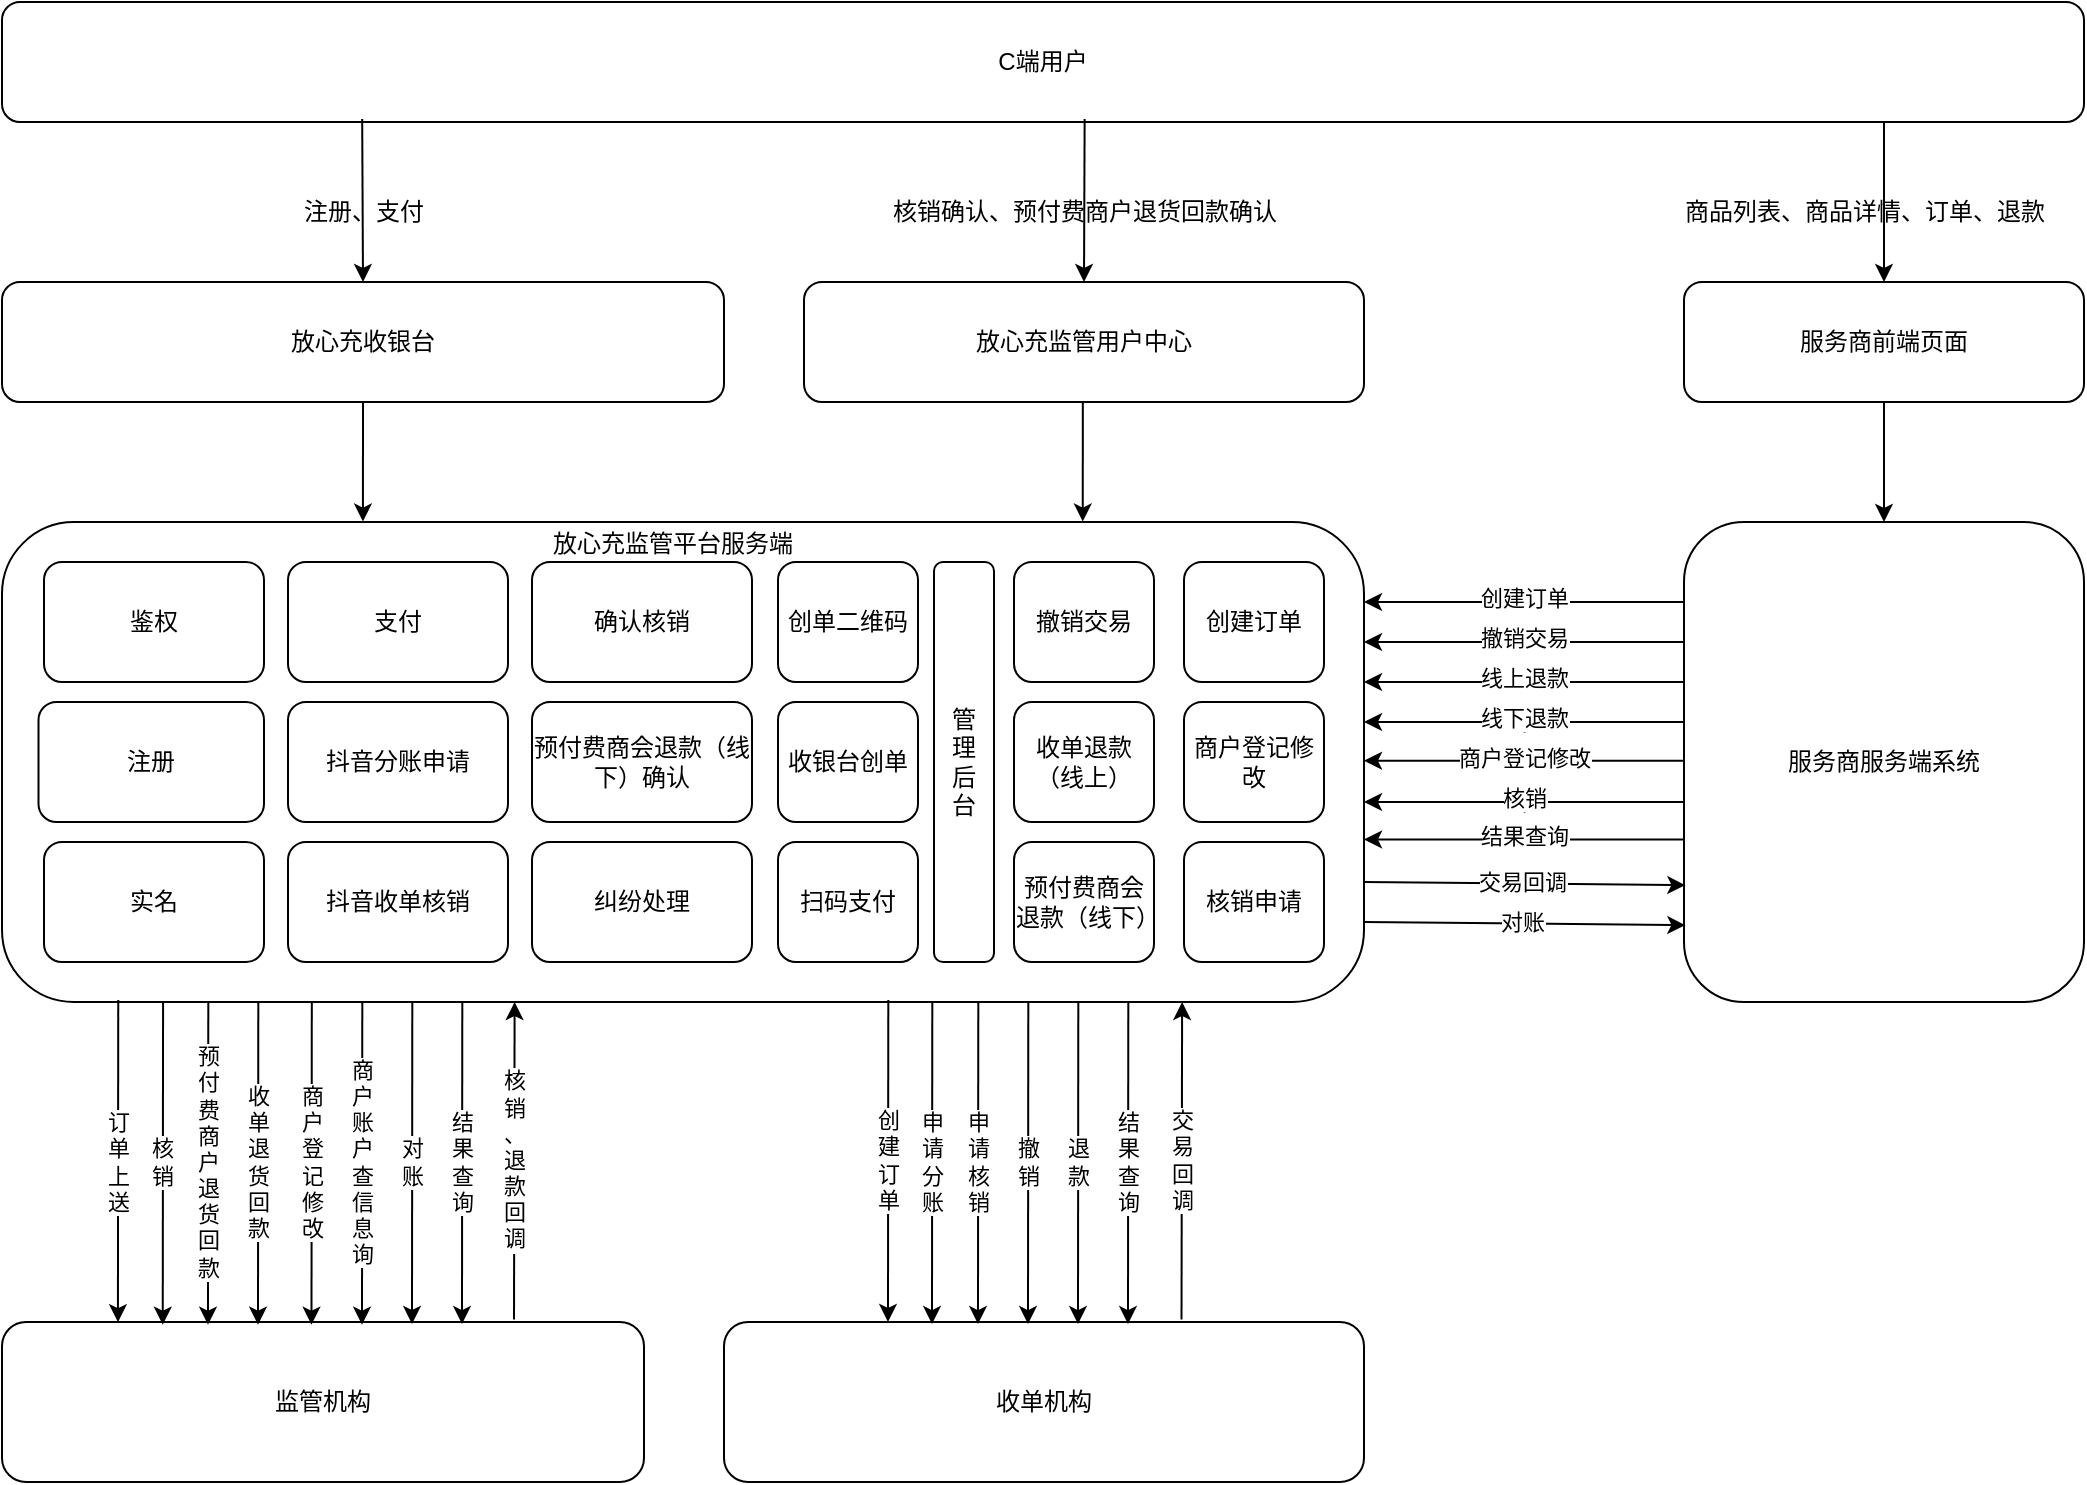 <mxfile version="20.3.1" type="github">
  <diagram id="WAEQ9xs4csQEL-PWOu6K" name="架构图">
    <mxGraphModel dx="1174" dy="615" grid="1" gridSize="10" guides="1" tooltips="1" connect="1" arrows="1" fold="1" page="1" pageScale="1" pageWidth="827" pageHeight="1169" math="0" shadow="0">
      <root>
        <mxCell id="0" />
        <mxCell id="1" parent="0" />
        <mxCell id="zPZvmB452a-3w2U6dylG-1" value="C端用户" style="rounded=1;whiteSpace=wrap;html=1;" vertex="1" parent="1">
          <mxGeometry x="79" y="20" width="1041" height="60" as="geometry" />
        </mxCell>
        <mxCell id="zPZvmB452a-3w2U6dylG-2" value="放心充收银台" style="rounded=1;whiteSpace=wrap;html=1;" vertex="1" parent="1">
          <mxGeometry x="79" y="160" width="361" height="60" as="geometry" />
        </mxCell>
        <mxCell id="zPZvmB452a-3w2U6dylG-4" value="注册、支付" style="text;html=1;strokeColor=none;fillColor=none;align=center;verticalAlign=middle;whiteSpace=wrap;rounded=0;" vertex="1" parent="1">
          <mxGeometry x="224.5" y="110" width="70" height="30" as="geometry" />
        </mxCell>
        <mxCell id="zPZvmB452a-3w2U6dylG-9" value="放心充监管用户中心" style="rounded=1;whiteSpace=wrap;html=1;" vertex="1" parent="1">
          <mxGeometry x="480" y="160" width="280" height="60" as="geometry" />
        </mxCell>
        <mxCell id="zPZvmB452a-3w2U6dylG-26" value="" style="edgeStyle=orthogonalEdgeStyle;rounded=0;orthogonalLoop=1;jettySize=auto;html=1;" edge="1" parent="1" source="zPZvmB452a-3w2U6dylG-10" target="zPZvmB452a-3w2U6dylG-24">
          <mxGeometry relative="1" as="geometry" />
        </mxCell>
        <mxCell id="zPZvmB452a-3w2U6dylG-10" value="服务商前端页面" style="rounded=1;whiteSpace=wrap;html=1;" vertex="1" parent="1">
          <mxGeometry x="920" y="160" width="200" height="60" as="geometry" />
        </mxCell>
        <mxCell id="zPZvmB452a-3w2U6dylG-11" value="" style="endArrow=classic;html=1;rounded=0;entryX=0.5;entryY=0;entryDx=0;entryDy=0;exitX=0.173;exitY=0.975;exitDx=0;exitDy=0;exitPerimeter=0;" edge="1" parent="1" source="zPZvmB452a-3w2U6dylG-1" target="zPZvmB452a-3w2U6dylG-2">
          <mxGeometry width="50" height="50" relative="1" as="geometry">
            <mxPoint x="260" y="100" as="sourcePoint" />
            <mxPoint x="440" y="180" as="targetPoint" />
          </mxGeometry>
        </mxCell>
        <mxCell id="zPZvmB452a-3w2U6dylG-12" value="&lt;span style=&quot;&quot;&gt;核销确认、预付费商户退货回款确认&lt;/span&gt;" style="text;html=1;align=center;verticalAlign=middle;resizable=0;points=[];autosize=1;strokeColor=none;fillColor=none;" vertex="1" parent="1">
          <mxGeometry x="510" y="110" width="220" height="30" as="geometry" />
        </mxCell>
        <mxCell id="zPZvmB452a-3w2U6dylG-13" value="" style="endArrow=classic;html=1;rounded=0;exitX=0.52;exitY=0.975;exitDx=0;exitDy=0;entryX=0.5;entryY=0;entryDx=0;entryDy=0;exitPerimeter=0;" edge="1" parent="1" source="zPZvmB452a-3w2U6dylG-1" target="zPZvmB452a-3w2U6dylG-9">
          <mxGeometry width="50" height="50" relative="1" as="geometry">
            <mxPoint x="390" y="230" as="sourcePoint" />
            <mxPoint x="440" y="180" as="targetPoint" />
          </mxGeometry>
        </mxCell>
        <mxCell id="zPZvmB452a-3w2U6dylG-14" value="" style="endArrow=classic;html=1;rounded=0;entryX=0.5;entryY=0;entryDx=0;entryDy=0;" edge="1" parent="1" target="zPZvmB452a-3w2U6dylG-10">
          <mxGeometry width="50" height="50" relative="1" as="geometry">
            <mxPoint x="1020" y="80" as="sourcePoint" />
            <mxPoint x="610" y="120" as="targetPoint" />
          </mxGeometry>
        </mxCell>
        <mxCell id="zPZvmB452a-3w2U6dylG-15" value="商品列表、商品详情、订单、退款" style="text;html=1;align=center;verticalAlign=middle;resizable=0;points=[];autosize=1;strokeColor=none;fillColor=none;" vertex="1" parent="1">
          <mxGeometry x="910" y="110" width="200" height="30" as="geometry" />
        </mxCell>
        <mxCell id="zPZvmB452a-3w2U6dylG-16" value="" style="rounded=1;whiteSpace=wrap;html=1;" vertex="1" parent="1">
          <mxGeometry x="79" y="280" width="681" height="240" as="geometry" />
        </mxCell>
        <mxCell id="zPZvmB452a-3w2U6dylG-22" value="创建订单" style="rounded=1;whiteSpace=wrap;html=1;" vertex="1" parent="1">
          <mxGeometry x="670" y="300" width="70" height="60" as="geometry" />
        </mxCell>
        <mxCell id="zPZvmB452a-3w2U6dylG-23" value="鉴权" style="rounded=1;whiteSpace=wrap;html=1;" vertex="1" parent="1">
          <mxGeometry x="100" y="300" width="110" height="60" as="geometry" />
        </mxCell>
        <mxCell id="zPZvmB452a-3w2U6dylG-24" value="服务商服务端系统" style="rounded=1;whiteSpace=wrap;html=1;" vertex="1" parent="1">
          <mxGeometry x="920" y="280" width="200" height="240" as="geometry" />
        </mxCell>
        <mxCell id="zPZvmB452a-3w2U6dylG-25" value="" style="endArrow=classic;html=1;rounded=0;" edge="1" parent="1">
          <mxGeometry width="50" height="50" relative="1" as="geometry">
            <mxPoint x="920" y="320" as="sourcePoint" />
            <mxPoint x="760" y="320" as="targetPoint" />
          </mxGeometry>
        </mxCell>
        <mxCell id="zPZvmB452a-3w2U6dylG-28" value="创建订单" style="edgeLabel;html=1;align=center;verticalAlign=middle;resizable=0;points=[];" vertex="1" connectable="0" parent="zPZvmB452a-3w2U6dylG-25">
          <mxGeometry x="0.35" y="-2" relative="1" as="geometry">
            <mxPoint x="28" as="offset" />
          </mxGeometry>
        </mxCell>
        <mxCell id="zPZvmB452a-3w2U6dylG-27" value="" style="endArrow=classic;html=1;rounded=0;exitX=0.999;exitY=0.16;exitDx=0;exitDy=0;exitPerimeter=0;" edge="1" parent="1">
          <mxGeometry width="50" height="50" relative="1" as="geometry">
            <mxPoint x="759.999" y="460.0" as="sourcePoint" />
            <mxPoint x="920.68" y="461.6" as="targetPoint" />
          </mxGeometry>
        </mxCell>
        <mxCell id="zPZvmB452a-3w2U6dylG-40" value="交易回调" style="edgeLabel;html=1;align=center;verticalAlign=middle;resizable=0;points=[];" vertex="1" connectable="0" parent="zPZvmB452a-3w2U6dylG-27">
          <mxGeometry x="-0.477" y="1" relative="1" as="geometry">
            <mxPoint x="37" as="offset" />
          </mxGeometry>
        </mxCell>
        <mxCell id="zPZvmB452a-3w2U6dylG-29" value="" style="endArrow=classic;html=1;rounded=0;" edge="1" parent="1">
          <mxGeometry width="50" height="50" relative="1" as="geometry">
            <mxPoint x="920" y="340" as="sourcePoint" />
            <mxPoint x="760" y="340" as="targetPoint" />
          </mxGeometry>
        </mxCell>
        <mxCell id="zPZvmB452a-3w2U6dylG-30" value="撤销交易" style="edgeLabel;html=1;align=center;verticalAlign=middle;resizable=0;points=[];" vertex="1" connectable="0" parent="zPZvmB452a-3w2U6dylG-29">
          <mxGeometry x="0.35" y="-2" relative="1" as="geometry">
            <mxPoint x="28" as="offset" />
          </mxGeometry>
        </mxCell>
        <mxCell id="zPZvmB452a-3w2U6dylG-31" value="" style="endArrow=classic;html=1;rounded=0;" edge="1" parent="1">
          <mxGeometry width="50" height="50" relative="1" as="geometry">
            <mxPoint x="920" y="360" as="sourcePoint" />
            <mxPoint x="760" y="360" as="targetPoint" />
          </mxGeometry>
        </mxCell>
        <mxCell id="zPZvmB452a-3w2U6dylG-32" value="线上退款" style="edgeLabel;html=1;align=center;verticalAlign=middle;resizable=0;points=[];" vertex="1" connectable="0" parent="zPZvmB452a-3w2U6dylG-31">
          <mxGeometry x="0.35" y="-2" relative="1" as="geometry">
            <mxPoint x="28" as="offset" />
          </mxGeometry>
        </mxCell>
        <mxCell id="zPZvmB452a-3w2U6dylG-33" value="下" style="endArrow=classic;html=1;rounded=0;" edge="1" parent="1">
          <mxGeometry width="50" height="50" relative="1" as="geometry">
            <mxPoint x="920" y="380" as="sourcePoint" />
            <mxPoint x="760" y="380" as="targetPoint" />
          </mxGeometry>
        </mxCell>
        <mxCell id="zPZvmB452a-3w2U6dylG-34" value="线下退款" style="edgeLabel;html=1;align=center;verticalAlign=middle;resizable=0;points=[];" vertex="1" connectable="0" parent="zPZvmB452a-3w2U6dylG-33">
          <mxGeometry x="0.35" y="-2" relative="1" as="geometry">
            <mxPoint x="28" as="offset" />
          </mxGeometry>
        </mxCell>
        <mxCell id="zPZvmB452a-3w2U6dylG-36" value="下" style="endArrow=classic;html=1;rounded=0;" edge="1" parent="1">
          <mxGeometry width="50" height="50" relative="1" as="geometry">
            <mxPoint x="920" y="399.38" as="sourcePoint" />
            <mxPoint x="760" y="399.38" as="targetPoint" />
          </mxGeometry>
        </mxCell>
        <mxCell id="zPZvmB452a-3w2U6dylG-37" value="商户登记修改" style="edgeLabel;html=1;align=center;verticalAlign=middle;resizable=0;points=[];" vertex="1" connectable="0" parent="zPZvmB452a-3w2U6dylG-36">
          <mxGeometry x="0.35" y="-2" relative="1" as="geometry">
            <mxPoint x="28" as="offset" />
          </mxGeometry>
        </mxCell>
        <mxCell id="zPZvmB452a-3w2U6dylG-38" value="下" style="endArrow=classic;html=1;rounded=0;" edge="1" parent="1">
          <mxGeometry width="50" height="50" relative="1" as="geometry">
            <mxPoint x="920" y="420.0" as="sourcePoint" />
            <mxPoint x="760" y="420.0" as="targetPoint" />
          </mxGeometry>
        </mxCell>
        <mxCell id="zPZvmB452a-3w2U6dylG-39" value="核销" style="edgeLabel;html=1;align=center;verticalAlign=middle;resizable=0;points=[];" vertex="1" connectable="0" parent="zPZvmB452a-3w2U6dylG-38">
          <mxGeometry x="0.35" y="-2" relative="1" as="geometry">
            <mxPoint x="28" as="offset" />
          </mxGeometry>
        </mxCell>
        <mxCell id="zPZvmB452a-3w2U6dylG-43" value="" style="endArrow=classic;html=1;rounded=0;exitX=0.999;exitY=0.16;exitDx=0;exitDy=0;exitPerimeter=0;" edge="1" parent="1">
          <mxGeometry width="50" height="50" relative="1" as="geometry">
            <mxPoint x="759.999" y="480" as="sourcePoint" />
            <mxPoint x="920.68" y="481.6" as="targetPoint" />
          </mxGeometry>
        </mxCell>
        <mxCell id="zPZvmB452a-3w2U6dylG-44" value="对账" style="edgeLabel;html=1;align=center;verticalAlign=middle;resizable=0;points=[];" vertex="1" connectable="0" parent="zPZvmB452a-3w2U6dylG-43">
          <mxGeometry x="-0.477" y="1" relative="1" as="geometry">
            <mxPoint x="37" as="offset" />
          </mxGeometry>
        </mxCell>
        <mxCell id="zPZvmB452a-3w2U6dylG-45" value="监管机构" style="rounded=1;whiteSpace=wrap;html=1;" vertex="1" parent="1">
          <mxGeometry x="79" y="680" width="321" height="80" as="geometry" />
        </mxCell>
        <mxCell id="zPZvmB452a-3w2U6dylG-46" value="收单机构" style="rounded=1;whiteSpace=wrap;html=1;" vertex="1" parent="1">
          <mxGeometry x="440" y="680" width="320" height="80" as="geometry" />
        </mxCell>
        <mxCell id="zPZvmB452a-3w2U6dylG-47" value="注册" style="rounded=1;whiteSpace=wrap;html=1;" vertex="1" parent="1">
          <mxGeometry x="97.25" y="370" width="112.75" height="60" as="geometry" />
        </mxCell>
        <mxCell id="zPZvmB452a-3w2U6dylG-48" value="实名" style="rounded=1;whiteSpace=wrap;html=1;" vertex="1" parent="1">
          <mxGeometry x="100" y="440" width="110" height="60" as="geometry" />
        </mxCell>
        <mxCell id="zPZvmB452a-3w2U6dylG-49" value="支付" style="rounded=1;whiteSpace=wrap;html=1;" vertex="1" parent="1">
          <mxGeometry x="222" y="300" width="110" height="60" as="geometry" />
        </mxCell>
        <mxCell id="zPZvmB452a-3w2U6dylG-50" value="撤销交易" style="rounded=1;whiteSpace=wrap;html=1;" vertex="1" parent="1">
          <mxGeometry x="585" y="300" width="70" height="60" as="geometry" />
        </mxCell>
        <mxCell id="zPZvmB452a-3w2U6dylG-51" value="收单退款（线上）" style="rounded=1;whiteSpace=wrap;html=1;" vertex="1" parent="1">
          <mxGeometry x="585" y="370" width="70" height="60" as="geometry" />
        </mxCell>
        <mxCell id="zPZvmB452a-3w2U6dylG-52" value="预付费商会退款（线下）" style="rounded=1;whiteSpace=wrap;html=1;" vertex="1" parent="1">
          <mxGeometry x="585" y="440" width="70" height="60" as="geometry" />
        </mxCell>
        <mxCell id="zPZvmB452a-3w2U6dylG-53" value="商户登记修改" style="rounded=1;whiteSpace=wrap;html=1;" vertex="1" parent="1">
          <mxGeometry x="670" y="370" width="70" height="60" as="geometry" />
        </mxCell>
        <mxCell id="zPZvmB452a-3w2U6dylG-54" value="核销申请" style="rounded=1;whiteSpace=wrap;html=1;" vertex="1" parent="1">
          <mxGeometry x="670" y="440" width="70" height="60" as="geometry" />
        </mxCell>
        <mxCell id="zPZvmB452a-3w2U6dylG-55" value="确认核销" style="rounded=1;whiteSpace=wrap;html=1;" vertex="1" parent="1">
          <mxGeometry x="344" y="300" width="110" height="60" as="geometry" />
        </mxCell>
        <mxCell id="zPZvmB452a-3w2U6dylG-56" value="放心充监管平台服务端" style="text;html=1;align=center;verticalAlign=middle;resizable=0;points=[];autosize=1;strokeColor=none;fillColor=none;" vertex="1" parent="1">
          <mxGeometry x="344" y="276" width="140" height="30" as="geometry" />
        </mxCell>
        <mxCell id="zPZvmB452a-3w2U6dylG-57" value="预付费商会退款（线下）确认" style="rounded=1;whiteSpace=wrap;html=1;" vertex="1" parent="1">
          <mxGeometry x="344" y="370" width="110" height="60" as="geometry" />
        </mxCell>
        <mxCell id="zPZvmB452a-3w2U6dylG-58" value="订&lt;br&gt;单&lt;br&gt;上&lt;br&gt;送" style="endArrow=classic;html=1;rounded=0;exitX=0.078;exitY=0.996;exitDx=0;exitDy=0;exitPerimeter=0;entryX=0.165;entryY=0.001;entryDx=0;entryDy=0;entryPerimeter=0;" edge="1" parent="1">
          <mxGeometry width="50" height="50" relative="1" as="geometry">
            <mxPoint x="137.118" y="519.04" as="sourcePoint" />
            <mxPoint x="136.965" y="680.08" as="targetPoint" />
          </mxGeometry>
        </mxCell>
        <mxCell id="zPZvmB452a-3w2U6dylG-60" value="核&lt;br&gt;销" style="endArrow=classic;html=1;rounded=0;exitX=0.078;exitY=0.996;exitDx=0;exitDy=0;exitPerimeter=0;entryX=0.165;entryY=0.001;entryDx=0;entryDy=0;entryPerimeter=0;" edge="1" parent="1">
          <mxGeometry width="50" height="50" relative="1" as="geometry">
            <mxPoint x="159.528" y="520" as="sourcePoint" />
            <mxPoint x="159.375" y="681.36" as="targetPoint" />
          </mxGeometry>
        </mxCell>
        <mxCell id="zPZvmB452a-3w2U6dylG-61" value="预&lt;br&gt;付&lt;br&gt;费&lt;br&gt;商&lt;br&gt;户&lt;br&gt;退&lt;br&gt;货&lt;br&gt;回&lt;br&gt;款" style="endArrow=classic;html=1;rounded=0;exitX=0.078;exitY=0.996;exitDx=0;exitDy=0;exitPerimeter=0;entryX=0.165;entryY=0.001;entryDx=0;entryDy=0;entryPerimeter=0;" edge="1" parent="1">
          <mxGeometry width="50" height="50" relative="1" as="geometry">
            <mxPoint x="182.148" y="520" as="sourcePoint" />
            <mxPoint x="181.995" y="681.36" as="targetPoint" />
          </mxGeometry>
        </mxCell>
        <mxCell id="zPZvmB452a-3w2U6dylG-62" value="收&lt;br&gt;单&lt;br&gt;退&lt;br&gt;货&lt;br&gt;回&lt;br&gt;款" style="endArrow=classic;html=1;rounded=0;exitX=0.078;exitY=0.996;exitDx=0;exitDy=0;exitPerimeter=0;entryX=0.165;entryY=0.001;entryDx=0;entryDy=0;entryPerimeter=0;" edge="1" parent="1">
          <mxGeometry width="50" height="50" relative="1" as="geometry">
            <mxPoint x="207.148" y="520" as="sourcePoint" />
            <mxPoint x="206.995" y="681.36" as="targetPoint" />
          </mxGeometry>
        </mxCell>
        <mxCell id="zPZvmB452a-3w2U6dylG-63" value="商&lt;br&gt;户&lt;br&gt;登&lt;br&gt;记&lt;br&gt;修&lt;br&gt;改" style="endArrow=classic;html=1;rounded=0;exitX=0.078;exitY=0.996;exitDx=0;exitDy=0;exitPerimeter=0;entryX=0.165;entryY=0.001;entryDx=0;entryDy=0;entryPerimeter=0;" edge="1" parent="1">
          <mxGeometry width="50" height="50" relative="1" as="geometry">
            <mxPoint x="233.898" y="520" as="sourcePoint" />
            <mxPoint x="233.745" y="681.36" as="targetPoint" />
          </mxGeometry>
        </mxCell>
        <mxCell id="zPZvmB452a-3w2U6dylG-64" value="商&lt;br&gt;户&lt;br&gt;账&lt;br&gt;户&lt;br&gt;查&lt;br&gt;信&lt;br&gt;息&lt;br&gt;询" style="endArrow=classic;html=1;rounded=0;exitX=0.078;exitY=0.996;exitDx=0;exitDy=0;exitPerimeter=0;entryX=0.165;entryY=0.001;entryDx=0;entryDy=0;entryPerimeter=0;" edge="1" parent="1">
          <mxGeometry width="50" height="50" relative="1" as="geometry">
            <mxPoint x="259.148" y="520" as="sourcePoint" />
            <mxPoint x="258.995" y="681.36" as="targetPoint" />
          </mxGeometry>
        </mxCell>
        <mxCell id="zPZvmB452a-3w2U6dylG-65" value="对&lt;br&gt;账" style="endArrow=classic;html=1;rounded=0;exitX=0.078;exitY=0.996;exitDx=0;exitDy=0;exitPerimeter=0;entryX=0.165;entryY=0.001;entryDx=0;entryDy=0;entryPerimeter=0;" edge="1" parent="1">
          <mxGeometry width="50" height="50" relative="1" as="geometry">
            <mxPoint x="284.148" y="519.64" as="sourcePoint" />
            <mxPoint x="283.995" y="681.0" as="targetPoint" />
          </mxGeometry>
        </mxCell>
        <mxCell id="zPZvmB452a-3w2U6dylG-68" value="核&lt;br&gt;销&lt;br&gt;、&lt;br&gt;退&lt;br&gt;款&lt;br&gt;回&lt;br&gt;调" style="endArrow=classic;html=1;rounded=0;exitX=0.714;exitY=-0.002;exitDx=0;exitDy=0;exitPerimeter=0;entryX=0.337;entryY=1.002;entryDx=0;entryDy=0;entryPerimeter=0;" edge="1" parent="1">
          <mxGeometry width="50" height="50" relative="1" as="geometry">
            <mxPoint x="335.004" y="678.72" as="sourcePoint" />
            <mxPoint x="335.307" y="520" as="targetPoint" />
          </mxGeometry>
        </mxCell>
        <mxCell id="zPZvmB452a-3w2U6dylG-71" value="" style="endArrow=classic;html=1;rounded=0;exitX=0.5;exitY=1;exitDx=0;exitDy=0;entryX=0.265;entryY=-0.001;entryDx=0;entryDy=0;entryPerimeter=0;" edge="1" parent="1" source="zPZvmB452a-3w2U6dylG-2" target="zPZvmB452a-3w2U6dylG-16">
          <mxGeometry width="50" height="50" relative="1" as="geometry">
            <mxPoint x="570" y="490" as="sourcePoint" />
            <mxPoint x="620" y="440" as="targetPoint" />
          </mxGeometry>
        </mxCell>
        <mxCell id="zPZvmB452a-3w2U6dylG-72" value="" style="endArrow=classic;html=1;rounded=0;exitX=0.5;exitY=1;exitDx=0;exitDy=0;entryX=0.265;entryY=-0.001;entryDx=0;entryDy=0;entryPerimeter=0;" edge="1" parent="1">
          <mxGeometry width="50" height="50" relative="1" as="geometry">
            <mxPoint x="619.41" y="220" as="sourcePoint" />
            <mxPoint x="619.375" y="279.76" as="targetPoint" />
          </mxGeometry>
        </mxCell>
        <mxCell id="zPZvmB452a-3w2U6dylG-73" value="创&lt;br&gt;建&lt;br&gt;订&lt;br&gt;单" style="endArrow=classic;html=1;rounded=0;exitX=0.078;exitY=0.996;exitDx=0;exitDy=0;exitPerimeter=0;entryX=0.165;entryY=0.001;entryDx=0;entryDy=0;entryPerimeter=0;" edge="1" parent="1">
          <mxGeometry width="50" height="50" relative="1" as="geometry">
            <mxPoint x="522.148" y="518.96" as="sourcePoint" />
            <mxPoint x="521.995" y="680.0" as="targetPoint" />
          </mxGeometry>
        </mxCell>
        <mxCell id="zPZvmB452a-3w2U6dylG-74" value="申&lt;br&gt;请&lt;br&gt;分&lt;br&gt;账" style="endArrow=classic;html=1;rounded=0;exitX=0.078;exitY=0.996;exitDx=0;exitDy=0;exitPerimeter=0;entryX=0.165;entryY=0.001;entryDx=0;entryDy=0;entryPerimeter=0;" edge="1" parent="1">
          <mxGeometry width="50" height="50" relative="1" as="geometry">
            <mxPoint x="544.148" y="520" as="sourcePoint" />
            <mxPoint x="543.995" y="681.04" as="targetPoint" />
          </mxGeometry>
        </mxCell>
        <mxCell id="zPZvmB452a-3w2U6dylG-75" value="申&lt;br&gt;请&lt;br&gt;核&lt;br&gt;销" style="endArrow=classic;html=1;rounded=0;exitX=0.078;exitY=0.996;exitDx=0;exitDy=0;exitPerimeter=0;entryX=0.165;entryY=0.001;entryDx=0;entryDy=0;entryPerimeter=0;" edge="1" parent="1">
          <mxGeometry width="50" height="50" relative="1" as="geometry">
            <mxPoint x="567.148" y="520" as="sourcePoint" />
            <mxPoint x="566.995" y="681.04" as="targetPoint" />
          </mxGeometry>
        </mxCell>
        <mxCell id="zPZvmB452a-3w2U6dylG-76" value="撤&lt;br&gt;销" style="endArrow=classic;html=1;rounded=0;exitX=0.078;exitY=0.996;exitDx=0;exitDy=0;exitPerimeter=0;entryX=0.165;entryY=0.001;entryDx=0;entryDy=0;entryPerimeter=0;" edge="1" parent="1">
          <mxGeometry width="50" height="50" relative="1" as="geometry">
            <mxPoint x="592.148" y="520" as="sourcePoint" />
            <mxPoint x="591.995" y="681.04" as="targetPoint" />
          </mxGeometry>
        </mxCell>
        <mxCell id="zPZvmB452a-3w2U6dylG-77" value="抖音分账申请" style="rounded=1;whiteSpace=wrap;html=1;" vertex="1" parent="1">
          <mxGeometry x="222" y="370" width="110" height="60" as="geometry" />
        </mxCell>
        <mxCell id="zPZvmB452a-3w2U6dylG-78" value="抖音收单核销" style="rounded=1;whiteSpace=wrap;html=1;" vertex="1" parent="1">
          <mxGeometry x="222" y="440" width="110" height="60" as="geometry" />
        </mxCell>
        <mxCell id="zPZvmB452a-3w2U6dylG-79" value="退&lt;br&gt;款" style="endArrow=classic;html=1;rounded=0;exitX=0.078;exitY=0.996;exitDx=0;exitDy=0;exitPerimeter=0;entryX=0.165;entryY=0.001;entryDx=0;entryDy=0;entryPerimeter=0;" edge="1" parent="1">
          <mxGeometry width="50" height="50" relative="1" as="geometry">
            <mxPoint x="617.148" y="520" as="sourcePoint" />
            <mxPoint x="616.995" y="681.04" as="targetPoint" />
          </mxGeometry>
        </mxCell>
        <mxCell id="zPZvmB452a-3w2U6dylG-81" value="交&lt;br&gt;易&lt;br&gt;回&lt;br&gt;调" style="endArrow=classic;html=1;rounded=0;exitX=0.714;exitY=-0.002;exitDx=0;exitDy=0;exitPerimeter=0;entryX=0.337;entryY=1.002;entryDx=0;entryDy=0;entryPerimeter=0;" edge="1" parent="1">
          <mxGeometry width="50" height="50" relative="1" as="geometry">
            <mxPoint x="668.754" y="678.72" as="sourcePoint" />
            <mxPoint x="669.057" y="520" as="targetPoint" />
          </mxGeometry>
        </mxCell>
        <mxCell id="zPZvmB452a-3w2U6dylG-82" value="" style="endArrow=classic;html=1;rounded=0;" edge="1" parent="1">
          <mxGeometry width="50" height="50" relative="1" as="geometry">
            <mxPoint x="920" y="438.75" as="sourcePoint" />
            <mxPoint x="760" y="438.75" as="targetPoint" />
          </mxGeometry>
        </mxCell>
        <mxCell id="zPZvmB452a-3w2U6dylG-83" value="结果查询" style="edgeLabel;html=1;align=center;verticalAlign=middle;resizable=0;points=[];" vertex="1" connectable="0" parent="zPZvmB452a-3w2U6dylG-82">
          <mxGeometry x="0.35" y="-2" relative="1" as="geometry">
            <mxPoint x="28" as="offset" />
          </mxGeometry>
        </mxCell>
        <mxCell id="zPZvmB452a-3w2U6dylG-85" value="结&lt;br&gt;果&lt;br&gt;查&lt;br&gt;询" style="endArrow=classic;html=1;rounded=0;exitX=0.078;exitY=0.996;exitDx=0;exitDy=0;exitPerimeter=0;entryX=0.165;entryY=0.001;entryDx=0;entryDy=0;entryPerimeter=0;" edge="1" parent="1">
          <mxGeometry width="50" height="50" relative="1" as="geometry">
            <mxPoint x="642.148" y="520" as="sourcePoint" />
            <mxPoint x="641.995" y="681.04" as="targetPoint" />
          </mxGeometry>
        </mxCell>
        <mxCell id="zPZvmB452a-3w2U6dylG-86" value="结&lt;br&gt;果&lt;br&gt;查&lt;br&gt;询" style="endArrow=classic;html=1;rounded=0;exitX=0.078;exitY=0.996;exitDx=0;exitDy=0;exitPerimeter=0;entryX=0.165;entryY=0.001;entryDx=0;entryDy=0;entryPerimeter=0;" edge="1" parent="1">
          <mxGeometry width="50" height="50" relative="1" as="geometry">
            <mxPoint x="309.148" y="520" as="sourcePoint" />
            <mxPoint x="308.995" y="681.04" as="targetPoint" />
          </mxGeometry>
        </mxCell>
        <mxCell id="zPZvmB452a-3w2U6dylG-87" value="纠纷处理" style="rounded=1;whiteSpace=wrap;html=1;" vertex="1" parent="1">
          <mxGeometry x="344" y="440" width="110" height="60" as="geometry" />
        </mxCell>
        <mxCell id="zPZvmB452a-3w2U6dylG-89" value="创单二维码" style="rounded=1;whiteSpace=wrap;html=1;" vertex="1" parent="1">
          <mxGeometry x="467" y="300" width="70" height="60" as="geometry" />
        </mxCell>
        <mxCell id="zPZvmB452a-3w2U6dylG-90" value="收银台创单" style="rounded=1;whiteSpace=wrap;html=1;" vertex="1" parent="1">
          <mxGeometry x="467" y="370" width="70" height="60" as="geometry" />
        </mxCell>
        <mxCell id="zPZvmB452a-3w2U6dylG-91" value="扫码支付" style="rounded=1;whiteSpace=wrap;html=1;" vertex="1" parent="1">
          <mxGeometry x="467" y="440" width="70" height="60" as="geometry" />
        </mxCell>
        <mxCell id="zPZvmB452a-3w2U6dylG-92" value="管&lt;br&gt;理&lt;br&gt;后&lt;br&gt;台" style="rounded=1;whiteSpace=wrap;html=1;" vertex="1" parent="1">
          <mxGeometry x="545" y="300" width="30" height="200" as="geometry" />
        </mxCell>
      </root>
    </mxGraphModel>
  </diagram>
</mxfile>
